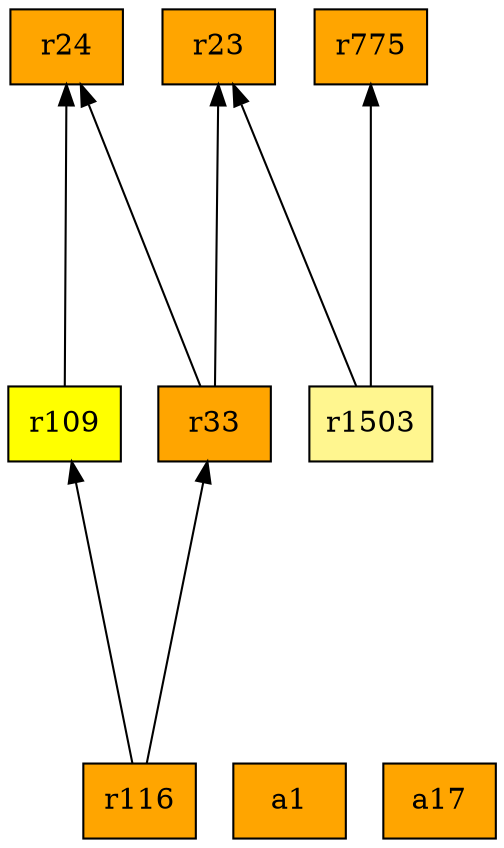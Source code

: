 digraph G {
rankdir=BT;ranksep="2.0";
"r116" [shape=record,fillcolor=orange,style=filled,label="{r116}"];
"a1" [shape=record,fillcolor=orange,style=filled,label="{a1}"];
"r1503" [shape=record,fillcolor=khaki1,style=filled,label="{r1503}"];
"r775" [shape=record,fillcolor=orange,style=filled,label="{r775}"];
"r24" [shape=record,fillcolor=orange,style=filled,label="{r24}"];
"a17" [shape=record,fillcolor=orange,style=filled,label="{a17}"];
"r33" [shape=record,fillcolor=orange,style=filled,label="{r33}"];
"r23" [shape=record,fillcolor=orange,style=filled,label="{r23}"];
"r109" [shape=record,fillcolor=yellow,style=filled,label="{r109}"];
"r116" -> "r109"
"r116" -> "r33"
"r1503" -> "r775"
"r1503" -> "r23"
"r33" -> "r24"
"r33" -> "r23"
"r109" -> "r24"
}